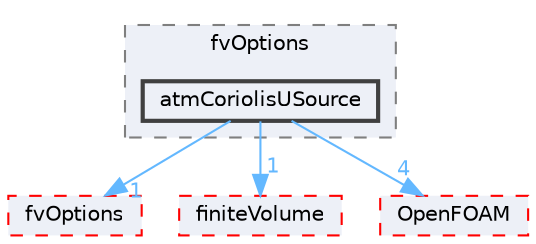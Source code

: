 digraph "src/atmosphericModels/fvOptions/atmCoriolisUSource"
{
 // LATEX_PDF_SIZE
  bgcolor="transparent";
  edge [fontname=Helvetica,fontsize=10,labelfontname=Helvetica,labelfontsize=10];
  node [fontname=Helvetica,fontsize=10,shape=box,height=0.2,width=0.4];
  compound=true
  subgraph clusterdir_3f9f7635b36ac96a95536af06d50ee9a {
    graph [ bgcolor="#edf0f7", pencolor="grey50", label="fvOptions", fontname=Helvetica,fontsize=10 style="filled,dashed", URL="dir_3f9f7635b36ac96a95536af06d50ee9a.html",tooltip=""]
  dir_57f65d89d1acb23ef03cf080301deeda [label="atmCoriolisUSource", fillcolor="#edf0f7", color="grey25", style="filled,bold", URL="dir_57f65d89d1acb23ef03cf080301deeda.html",tooltip=""];
  }
  dir_3feeed9f14097927738cfbd9bcefd859 [label="fvOptions", fillcolor="#edf0f7", color="red", style="filled,dashed", URL="dir_3feeed9f14097927738cfbd9bcefd859.html",tooltip=""];
  dir_9bd15774b555cf7259a6fa18f99fe99b [label="finiteVolume", fillcolor="#edf0f7", color="red", style="filled,dashed", URL="dir_9bd15774b555cf7259a6fa18f99fe99b.html",tooltip=""];
  dir_c5473ff19b20e6ec4dfe5c310b3778a8 [label="OpenFOAM", fillcolor="#edf0f7", color="red", style="filled,dashed", URL="dir_c5473ff19b20e6ec4dfe5c310b3778a8.html",tooltip=""];
  dir_57f65d89d1acb23ef03cf080301deeda->dir_3feeed9f14097927738cfbd9bcefd859 [headlabel="1", labeldistance=1.5 headhref="dir_000147_001559.html" href="dir_000147_001559.html" color="steelblue1" fontcolor="steelblue1"];
  dir_57f65d89d1acb23ef03cf080301deeda->dir_9bd15774b555cf7259a6fa18f99fe99b [headlabel="1", labeldistance=1.5 headhref="dir_000147_001387.html" href="dir_000147_001387.html" color="steelblue1" fontcolor="steelblue1"];
  dir_57f65d89d1acb23ef03cf080301deeda->dir_c5473ff19b20e6ec4dfe5c310b3778a8 [headlabel="4", labeldistance=1.5 headhref="dir_000147_002695.html" href="dir_000147_002695.html" color="steelblue1" fontcolor="steelblue1"];
}
